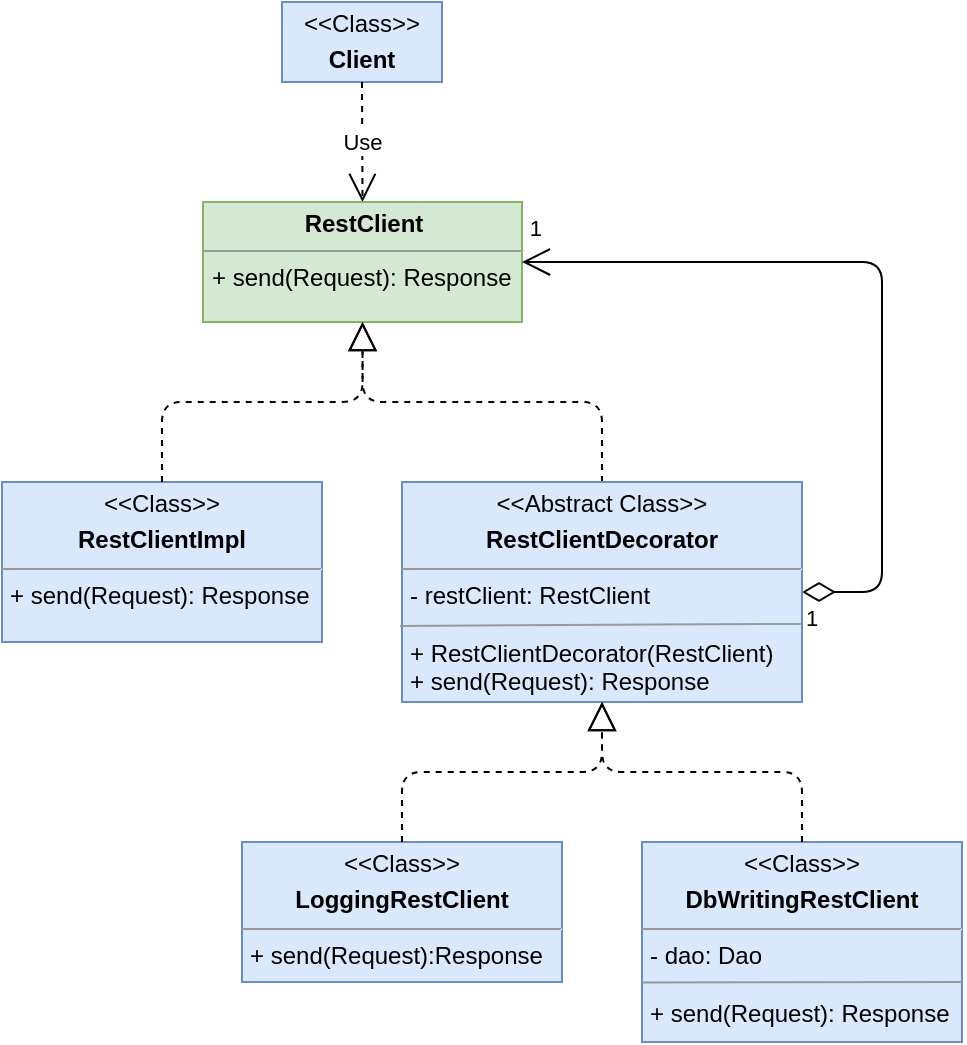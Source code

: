 <mxfile version="13.3.9" type="device"><diagram id="129aLKJlKvGeyg4OWEDQ" name="Page-1"><mxGraphModel dx="905" dy="672" grid="1" gridSize="10" guides="1" tooltips="1" connect="1" arrows="1" fold="1" page="1" pageScale="1" pageWidth="827" pageHeight="1169" math="0" shadow="0"><root><mxCell id="0"/><mxCell id="1" parent="0"/><mxCell id="hqwjRmC2lRCp83Z5w9vM-1" value="&lt;p style=&quot;margin: 0px ; margin-top: 4px ; text-align: center&quot;&gt;&amp;lt;&amp;lt;Class&amp;gt;&amp;gt;&lt;/p&gt;&lt;p style=&quot;margin: 0px ; margin-top: 4px ; text-align: center&quot;&gt;&lt;b&gt;Client&lt;/b&gt;&lt;/p&gt;" style="verticalAlign=top;align=left;overflow=fill;fontSize=12;fontFamily=Helvetica;html=1;fillColor=#dae8fc;strokeColor=#6c8ebf;" parent="1" vertex="1"><mxGeometry x="160" y="40" width="80" height="40" as="geometry"/></mxCell><mxCell id="hqwjRmC2lRCp83Z5w9vM-6" value="&lt;p style=&quot;margin: 0px ; margin-top: 4px ; text-align: center&quot;&gt;&amp;lt;&amp;lt;Class&amp;gt;&amp;gt;&lt;/p&gt;&lt;p style=&quot;margin: 0px ; margin-top: 4px ; text-align: center&quot;&gt;&lt;b&gt;RestClientImpl&lt;/b&gt;&lt;br&gt;&lt;/p&gt;&lt;hr size=&quot;1&quot;&gt;&lt;p style=&quot;margin: 0px ; margin-left: 4px&quot;&gt;+ send(Request): Response&lt;br&gt;&lt;/p&gt;" style="verticalAlign=top;align=left;overflow=fill;fontSize=12;fontFamily=Helvetica;html=1;fillColor=#dae8fc;strokeColor=#6c8ebf;" parent="1" vertex="1"><mxGeometry x="20" y="280" width="160" height="80" as="geometry"/></mxCell><mxCell id="hqwjRmC2lRCp83Z5w9vM-7" value="" style="endArrow=block;dashed=1;endFill=0;endSize=12;html=1;exitX=0.5;exitY=0;exitDx=0;exitDy=0;entryX=0.5;entryY=1;entryDx=0;entryDy=0;edgeStyle=orthogonalEdgeStyle;" parent="1" source="hqwjRmC2lRCp83Z5w9vM-6" target="hqwjRmC2lRCp83Z5w9vM-14" edge="1"><mxGeometry width="160" relative="1" as="geometry"><mxPoint x="132.0" y="785" as="sourcePoint"/><mxPoint x="115" y="270" as="targetPoint"/></mxGeometry></mxCell><mxCell id="hqwjRmC2lRCp83Z5w9vM-12" value="Use" style="endArrow=open;endSize=12;dashed=1;html=1;exitX=0.5;exitY=1;exitDx=0;exitDy=0;entryX=0.5;entryY=0;entryDx=0;entryDy=0;" parent="1" source="hqwjRmC2lRCp83Z5w9vM-1" target="hqwjRmC2lRCp83Z5w9vM-14" edge="1"><mxGeometry width="160" relative="1" as="geometry"><mxPoint x="297" y="715" as="sourcePoint"/><mxPoint x="115" y="200" as="targetPoint"/></mxGeometry></mxCell><mxCell id="hqwjRmC2lRCp83Z5w9vM-14" value="&lt;p style=&quot;margin: 0px ; margin-top: 4px ; text-align: center&quot;&gt;&lt;b&gt;RestClient&lt;/b&gt;&lt;/p&gt;&lt;hr size=&quot;1&quot;&gt;&lt;p style=&quot;margin: 0px ; margin-left: 4px&quot;&gt;+ send(Request): Response&lt;/p&gt;" style="verticalAlign=top;align=left;overflow=fill;fontSize=12;fontFamily=Helvetica;html=1;fillColor=#d5e8d4;strokeColor=#82b366;" parent="1" vertex="1"><mxGeometry x="120.5" y="140" width="159.5" height="60" as="geometry"/></mxCell><mxCell id="hqwjRmC2lRCp83Z5w9vM-16" value="" style="endArrow=block;dashed=1;endFill=0;endSize=12;html=1;exitX=0.5;exitY=0;exitDx=0;exitDy=0;entryX=0.5;entryY=1;entryDx=0;entryDy=0;edgeStyle=orthogonalEdgeStyle;" parent="1" source="hqwjRmC2lRCp83Z5w9vM-15" target="hqwjRmC2lRCp83Z5w9vM-14" edge="1"><mxGeometry width="160" relative="1" as="geometry"><mxPoint x="110" y="290" as="sourcePoint"/><mxPoint x="210.5" y="210" as="targetPoint"/></mxGeometry></mxCell><mxCell id="L1dkNxSeHW-6tw8E-k9u-6" value="" style="endArrow=open;html=1;endSize=12;startArrow=diamondThin;startSize=14;startFill=0;edgeStyle=orthogonalEdgeStyle;exitX=1;exitY=0.5;exitDx=0;exitDy=0;entryX=1;entryY=0.5;entryDx=0;entryDy=0;" parent="1" source="hqwjRmC2lRCp83Z5w9vM-15" target="hqwjRmC2lRCp83Z5w9vM-14" edge="1"><mxGeometry x="-0.087" relative="1" as="geometry"><mxPoint x="420" y="190" as="sourcePoint"/><mxPoint x="580" y="190" as="targetPoint"/><Array as="points"><mxPoint x="460" y="335"/><mxPoint x="460" y="170"/></Array><mxPoint as="offset"/></mxGeometry></mxCell><mxCell id="L1dkNxSeHW-6tw8E-k9u-7" value="1" style="edgeLabel;resizable=0;html=1;align=left;verticalAlign=top;" parent="L1dkNxSeHW-6tw8E-k9u-6" connectable="0" vertex="1"><mxGeometry x="-1" relative="1" as="geometry"/></mxCell><mxCell id="L1dkNxSeHW-6tw8E-k9u-8" value="1" style="edgeLabel;resizable=0;html=1;align=right;verticalAlign=top;" parent="L1dkNxSeHW-6tw8E-k9u-6" connectable="0" vertex="1"><mxGeometry x="1" relative="1" as="geometry"><mxPoint x="10.6" y="-30" as="offset"/></mxGeometry></mxCell><mxCell id="wK0Ggn5WmOBPFQ8xUtTe-2" value="" style="group" parent="1" vertex="1" connectable="0"><mxGeometry x="220" y="280" width="200" height="110" as="geometry"/></mxCell><mxCell id="hqwjRmC2lRCp83Z5w9vM-15" value="&lt;p style=&quot;margin: 0px ; margin-top: 4px ; text-align: center&quot;&gt;&amp;lt;&amp;lt;Abstract Class&amp;gt;&amp;gt;&lt;/p&gt;&lt;p style=&quot;margin: 0px ; margin-top: 4px ; text-align: center&quot;&gt;&lt;b&gt;RestClientDecorator&lt;/b&gt;&lt;/p&gt;&lt;hr size=&quot;1&quot;&gt;&lt;p style=&quot;margin: 0px ; margin-left: 4px&quot;&gt;- restClient: RestClient&lt;/p&gt;&lt;p style=&quot;margin: 0px ; margin-left: 4px&quot;&gt;&lt;br&gt;&lt;/p&gt;&lt;p style=&quot;margin: 0px ; margin-left: 4px&quot;&gt;+&amp;nbsp;&lt;span style=&quot;text-align: center&quot;&gt;RestClientDecorator&lt;/span&gt;(RestClient)&lt;br&gt;+ send(Request): Response&lt;/p&gt;" style="verticalAlign=top;align=left;overflow=fill;fontSize=12;fontFamily=Helvetica;html=1;fillColor=#dae8fc;strokeColor=#6c8ebf;" parent="wK0Ggn5WmOBPFQ8xUtTe-2" vertex="1"><mxGeometry width="200" height="110" as="geometry"/></mxCell><mxCell id="wK0Ggn5WmOBPFQ8xUtTe-1" value="" style="endArrow=none;html=1;exitX=-0.005;exitY=0.654;exitDx=0;exitDy=0;entryX=0.997;entryY=0.645;entryDx=0;entryDy=0;strokeColor=#999999;exitPerimeter=0;entryPerimeter=0;" parent="wK0Ggn5WmOBPFQ8xUtTe-2" source="hqwjRmC2lRCp83Z5w9vM-15" target="hqwjRmC2lRCp83Z5w9vM-15" edge="1"><mxGeometry width="50" height="50" relative="1" as="geometry"><mxPoint x="50" y="91.667" as="sourcePoint"/><mxPoint x="100" y="45.833" as="targetPoint"/></mxGeometry></mxCell><mxCell id="wK0Ggn5WmOBPFQ8xUtTe-4" value="&lt;p style=&quot;margin: 0px ; margin-top: 4px ; text-align: center&quot;&gt;&amp;lt;&amp;lt;Class&amp;gt;&amp;gt;&lt;/p&gt;&lt;p style=&quot;margin: 0px ; margin-top: 4px ; text-align: center&quot;&gt;&lt;b&gt;LoggingRestClient&lt;/b&gt;&lt;/p&gt;&lt;hr size=&quot;1&quot;&gt;&lt;p style=&quot;margin: 0px ; margin-left: 4px&quot;&gt;+ send(Request):Response&lt;/p&gt;" style="verticalAlign=top;align=left;overflow=fill;fontSize=12;fontFamily=Helvetica;html=1;fillColor=#dae8fc;strokeColor=#6c8ebf;" parent="1" vertex="1"><mxGeometry x="140" y="460" width="160" height="70" as="geometry"/></mxCell><mxCell id="wK0Ggn5WmOBPFQ8xUtTe-5" value="" style="group" parent="1" vertex="1" connectable="0"><mxGeometry x="340" y="460" width="160" height="100" as="geometry"/></mxCell><mxCell id="wK0Ggn5WmOBPFQ8xUtTe-6" value="&lt;p style=&quot;margin: 0px ; margin-top: 4px ; text-align: center&quot;&gt;&amp;lt;&amp;lt;Class&amp;gt;&amp;gt;&lt;/p&gt;&lt;p style=&quot;margin: 0px ; margin-top: 4px ; text-align: center&quot;&gt;&lt;b&gt;DbWritingRestClient&lt;/b&gt;&lt;br&gt;&lt;/p&gt;&lt;hr size=&quot;1&quot;&gt;&lt;p style=&quot;margin: 0px ; margin-left: 4px&quot;&gt;- dao: Dao&lt;/p&gt;&lt;p style=&quot;margin: 0px ; margin-left: 4px&quot;&gt;&lt;br&gt;&lt;/p&gt;&lt;p style=&quot;margin: 0px ; margin-left: 4px&quot;&gt;+ send(Request): Response&lt;/p&gt;" style="verticalAlign=top;align=left;overflow=fill;fontSize=12;fontFamily=Helvetica;html=1;fillColor=#dae8fc;strokeColor=#6c8ebf;" parent="wK0Ggn5WmOBPFQ8xUtTe-5" vertex="1"><mxGeometry width="160" height="100" as="geometry"/></mxCell><mxCell id="wK0Ggn5WmOBPFQ8xUtTe-7" value="" style="endArrow=none;html=1;exitX=0.002;exitY=0.702;exitDx=0;exitDy=0;entryX=1;entryY=0.7;entryDx=0;entryDy=0;strokeColor=#999999;exitPerimeter=0;entryPerimeter=0;" parent="wK0Ggn5WmOBPFQ8xUtTe-5" source="wK0Ggn5WmOBPFQ8xUtTe-6" target="wK0Ggn5WmOBPFQ8xUtTe-6" edge="1"><mxGeometry width="50" height="50" relative="1" as="geometry"><mxPoint x="50.0" y="83.333" as="sourcePoint"/><mxPoint x="100.0" y="41.667" as="targetPoint"/></mxGeometry></mxCell><mxCell id="wK0Ggn5WmOBPFQ8xUtTe-8" value="" style="endArrow=block;dashed=1;endFill=0;endSize=12;html=1;entryX=0.5;entryY=1;entryDx=0;entryDy=0;edgeStyle=orthogonalEdgeStyle;exitX=0.5;exitY=0;exitDx=0;exitDy=0;" parent="1" source="wK0Ggn5WmOBPFQ8xUtTe-4" target="hqwjRmC2lRCp83Z5w9vM-15" edge="1"><mxGeometry width="160" relative="1" as="geometry"><mxPoint x="400" y="410" as="sourcePoint"/><mxPoint x="210" y="210.0" as="targetPoint"/></mxGeometry></mxCell><mxCell id="wK0Ggn5WmOBPFQ8xUtTe-9" value="" style="endArrow=block;dashed=1;endFill=0;endSize=12;html=1;entryX=0.5;entryY=1;entryDx=0;entryDy=0;edgeStyle=orthogonalEdgeStyle;exitX=0.5;exitY=0;exitDx=0;exitDy=0;" parent="1" source="wK0Ggn5WmOBPFQ8xUtTe-6" target="hqwjRmC2lRCp83Z5w9vM-15" edge="1"><mxGeometry width="160" relative="1" as="geometry"><mxPoint x="415" y="450" as="sourcePoint"/><mxPoint x="330" y="400" as="targetPoint"/></mxGeometry></mxCell></root></mxGraphModel></diagram></mxfile>